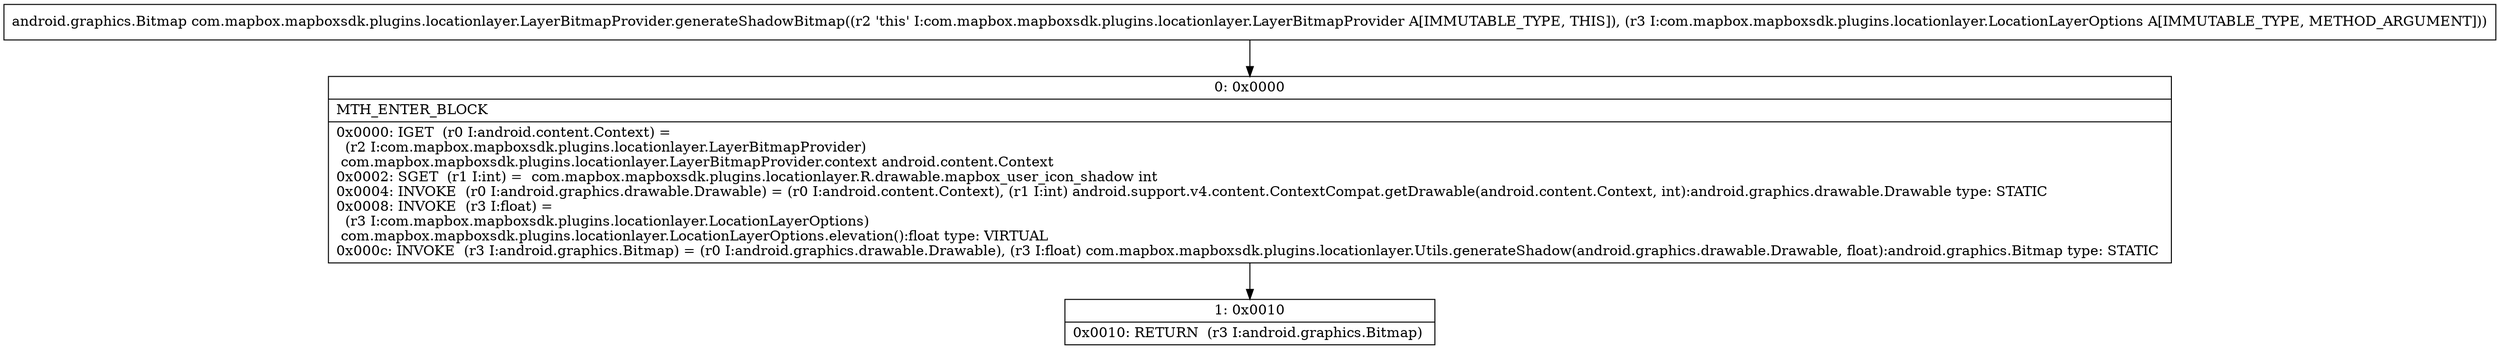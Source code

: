 digraph "CFG forcom.mapbox.mapboxsdk.plugins.locationlayer.LayerBitmapProvider.generateShadowBitmap(Lcom\/mapbox\/mapboxsdk\/plugins\/locationlayer\/LocationLayerOptions;)Landroid\/graphics\/Bitmap;" {
Node_0 [shape=record,label="{0\:\ 0x0000|MTH_ENTER_BLOCK\l|0x0000: IGET  (r0 I:android.content.Context) = \l  (r2 I:com.mapbox.mapboxsdk.plugins.locationlayer.LayerBitmapProvider)\l com.mapbox.mapboxsdk.plugins.locationlayer.LayerBitmapProvider.context android.content.Context \l0x0002: SGET  (r1 I:int) =  com.mapbox.mapboxsdk.plugins.locationlayer.R.drawable.mapbox_user_icon_shadow int \l0x0004: INVOKE  (r0 I:android.graphics.drawable.Drawable) = (r0 I:android.content.Context), (r1 I:int) android.support.v4.content.ContextCompat.getDrawable(android.content.Context, int):android.graphics.drawable.Drawable type: STATIC \l0x0008: INVOKE  (r3 I:float) = \l  (r3 I:com.mapbox.mapboxsdk.plugins.locationlayer.LocationLayerOptions)\l com.mapbox.mapboxsdk.plugins.locationlayer.LocationLayerOptions.elevation():float type: VIRTUAL \l0x000c: INVOKE  (r3 I:android.graphics.Bitmap) = (r0 I:android.graphics.drawable.Drawable), (r3 I:float) com.mapbox.mapboxsdk.plugins.locationlayer.Utils.generateShadow(android.graphics.drawable.Drawable, float):android.graphics.Bitmap type: STATIC \l}"];
Node_1 [shape=record,label="{1\:\ 0x0010|0x0010: RETURN  (r3 I:android.graphics.Bitmap) \l}"];
MethodNode[shape=record,label="{android.graphics.Bitmap com.mapbox.mapboxsdk.plugins.locationlayer.LayerBitmapProvider.generateShadowBitmap((r2 'this' I:com.mapbox.mapboxsdk.plugins.locationlayer.LayerBitmapProvider A[IMMUTABLE_TYPE, THIS]), (r3 I:com.mapbox.mapboxsdk.plugins.locationlayer.LocationLayerOptions A[IMMUTABLE_TYPE, METHOD_ARGUMENT])) }"];
MethodNode -> Node_0;
Node_0 -> Node_1;
}

